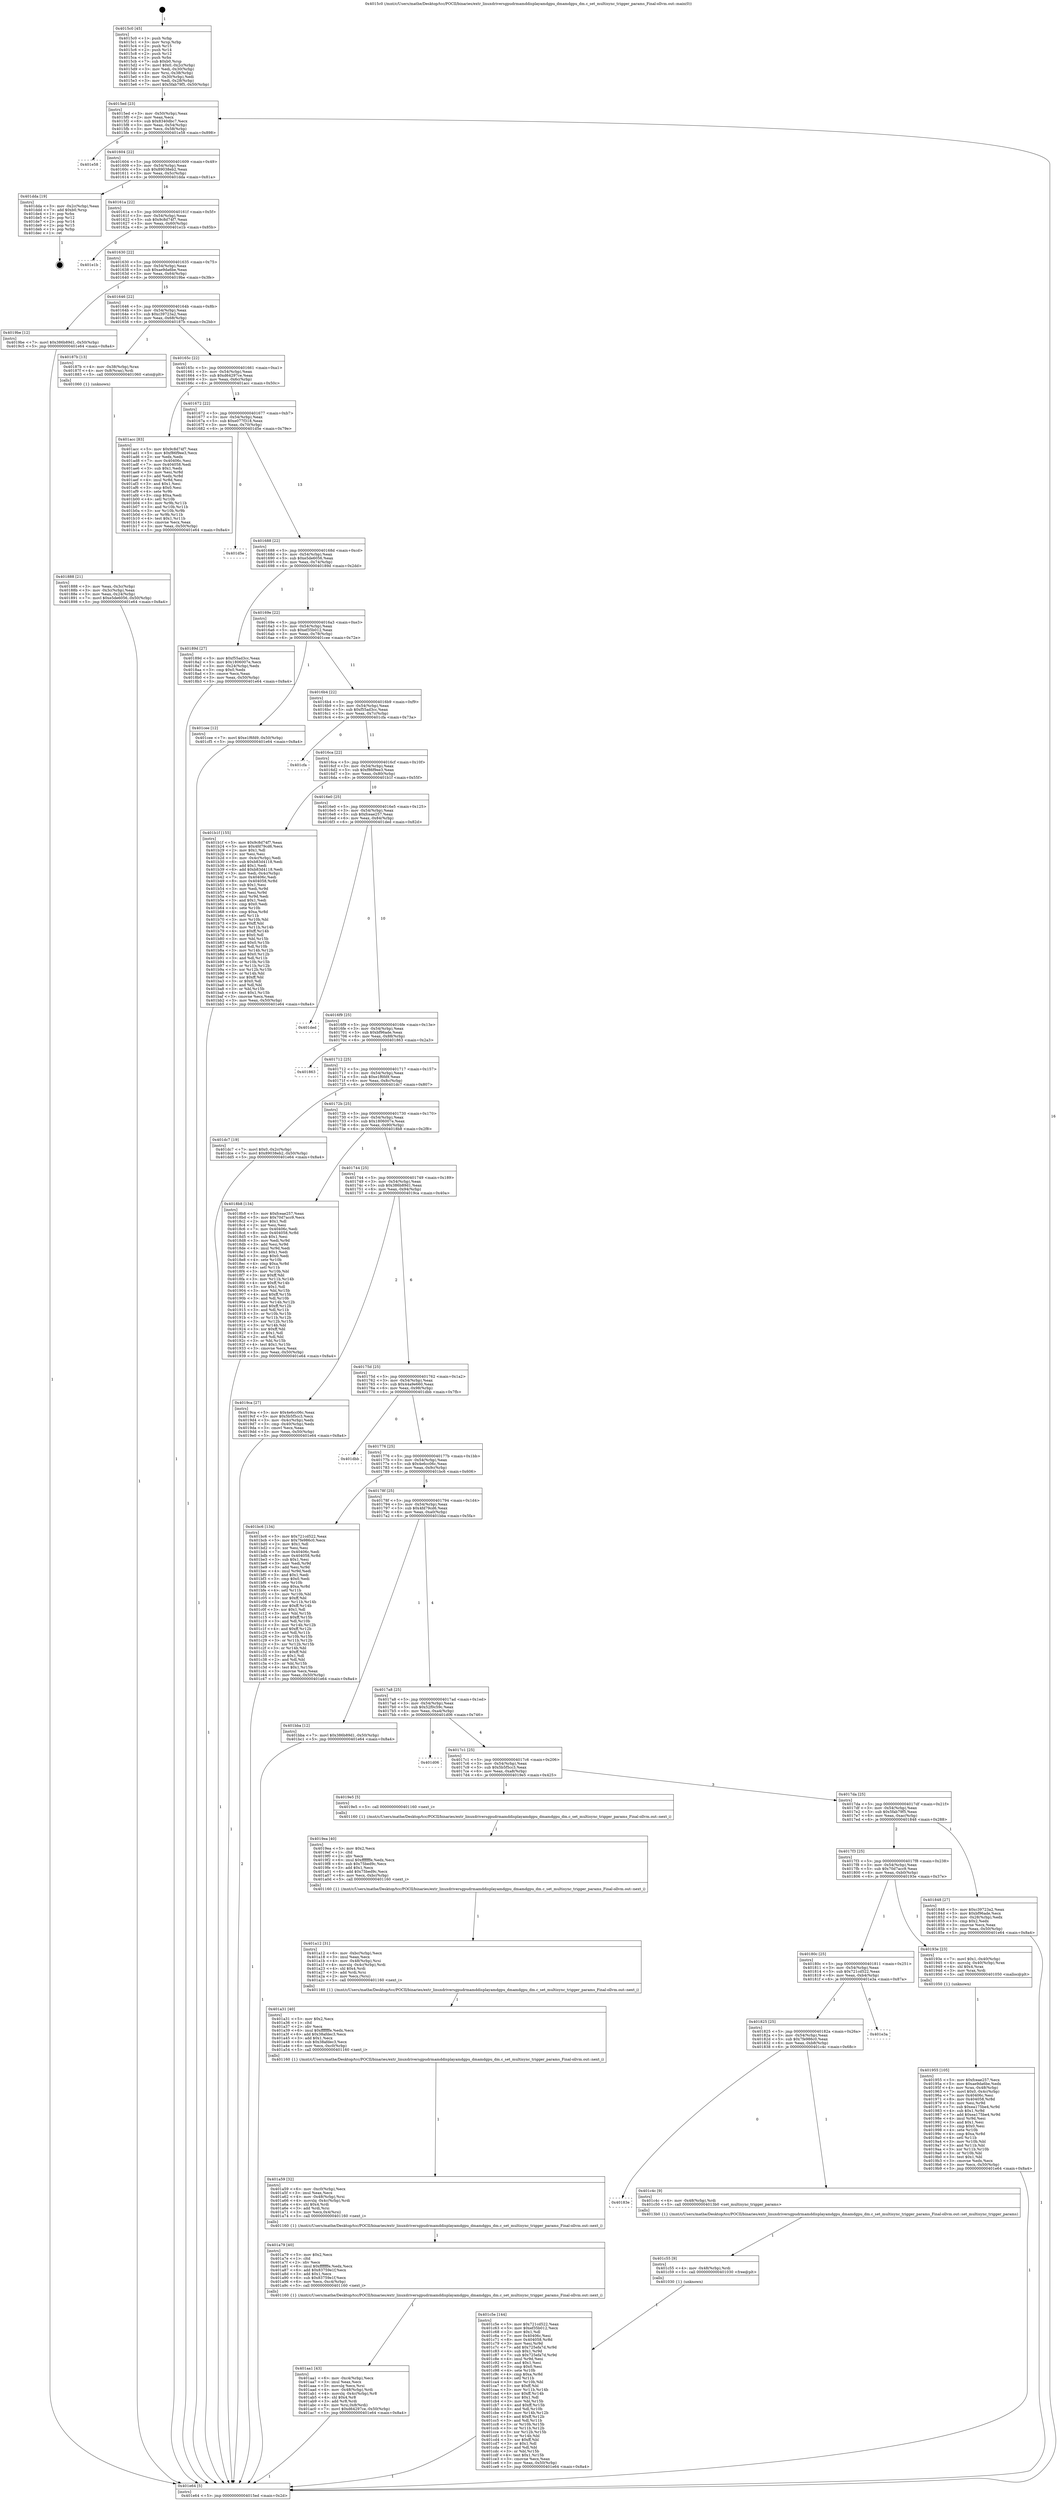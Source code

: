 digraph "0x4015c0" {
  label = "0x4015c0 (/mnt/c/Users/mathe/Desktop/tcc/POCII/binaries/extr_linuxdriversgpudrmamddisplayamdgpu_dmamdgpu_dm.c_set_multisync_trigger_params_Final-ollvm.out::main(0))"
  labelloc = "t"
  node[shape=record]

  Entry [label="",width=0.3,height=0.3,shape=circle,fillcolor=black,style=filled]
  "0x4015ed" [label="{
     0x4015ed [23]\l
     | [instrs]\l
     &nbsp;&nbsp;0x4015ed \<+3\>: mov -0x50(%rbp),%eax\l
     &nbsp;&nbsp;0x4015f0 \<+2\>: mov %eax,%ecx\l
     &nbsp;&nbsp;0x4015f2 \<+6\>: sub $0x8340dbc7,%ecx\l
     &nbsp;&nbsp;0x4015f8 \<+3\>: mov %eax,-0x54(%rbp)\l
     &nbsp;&nbsp;0x4015fb \<+3\>: mov %ecx,-0x58(%rbp)\l
     &nbsp;&nbsp;0x4015fe \<+6\>: je 0000000000401e58 \<main+0x898\>\l
  }"]
  "0x401e58" [label="{
     0x401e58\l
  }", style=dashed]
  "0x401604" [label="{
     0x401604 [22]\l
     | [instrs]\l
     &nbsp;&nbsp;0x401604 \<+5\>: jmp 0000000000401609 \<main+0x49\>\l
     &nbsp;&nbsp;0x401609 \<+3\>: mov -0x54(%rbp),%eax\l
     &nbsp;&nbsp;0x40160c \<+5\>: sub $0x89038eb2,%eax\l
     &nbsp;&nbsp;0x401611 \<+3\>: mov %eax,-0x5c(%rbp)\l
     &nbsp;&nbsp;0x401614 \<+6\>: je 0000000000401dda \<main+0x81a\>\l
  }"]
  Exit [label="",width=0.3,height=0.3,shape=circle,fillcolor=black,style=filled,peripheries=2]
  "0x401dda" [label="{
     0x401dda [19]\l
     | [instrs]\l
     &nbsp;&nbsp;0x401dda \<+3\>: mov -0x2c(%rbp),%eax\l
     &nbsp;&nbsp;0x401ddd \<+7\>: add $0xb0,%rsp\l
     &nbsp;&nbsp;0x401de4 \<+1\>: pop %rbx\l
     &nbsp;&nbsp;0x401de5 \<+2\>: pop %r12\l
     &nbsp;&nbsp;0x401de7 \<+2\>: pop %r14\l
     &nbsp;&nbsp;0x401de9 \<+2\>: pop %r15\l
     &nbsp;&nbsp;0x401deb \<+1\>: pop %rbp\l
     &nbsp;&nbsp;0x401dec \<+1\>: ret\l
  }"]
  "0x40161a" [label="{
     0x40161a [22]\l
     | [instrs]\l
     &nbsp;&nbsp;0x40161a \<+5\>: jmp 000000000040161f \<main+0x5f\>\l
     &nbsp;&nbsp;0x40161f \<+3\>: mov -0x54(%rbp),%eax\l
     &nbsp;&nbsp;0x401622 \<+5\>: sub $0x9c8d74f7,%eax\l
     &nbsp;&nbsp;0x401627 \<+3\>: mov %eax,-0x60(%rbp)\l
     &nbsp;&nbsp;0x40162a \<+6\>: je 0000000000401e1b \<main+0x85b\>\l
  }"]
  "0x401c5e" [label="{
     0x401c5e [144]\l
     | [instrs]\l
     &nbsp;&nbsp;0x401c5e \<+5\>: mov $0x721cd522,%eax\l
     &nbsp;&nbsp;0x401c63 \<+5\>: mov $0xef35b012,%ecx\l
     &nbsp;&nbsp;0x401c68 \<+2\>: mov $0x1,%dl\l
     &nbsp;&nbsp;0x401c6a \<+7\>: mov 0x40406c,%esi\l
     &nbsp;&nbsp;0x401c71 \<+8\>: mov 0x404058,%r8d\l
     &nbsp;&nbsp;0x401c79 \<+3\>: mov %esi,%r9d\l
     &nbsp;&nbsp;0x401c7c \<+7\>: add $0x725efa7d,%r9d\l
     &nbsp;&nbsp;0x401c83 \<+4\>: sub $0x1,%r9d\l
     &nbsp;&nbsp;0x401c87 \<+7\>: sub $0x725efa7d,%r9d\l
     &nbsp;&nbsp;0x401c8e \<+4\>: imul %r9d,%esi\l
     &nbsp;&nbsp;0x401c92 \<+3\>: and $0x1,%esi\l
     &nbsp;&nbsp;0x401c95 \<+3\>: cmp $0x0,%esi\l
     &nbsp;&nbsp;0x401c98 \<+4\>: sete %r10b\l
     &nbsp;&nbsp;0x401c9c \<+4\>: cmp $0xa,%r8d\l
     &nbsp;&nbsp;0x401ca0 \<+4\>: setl %r11b\l
     &nbsp;&nbsp;0x401ca4 \<+3\>: mov %r10b,%bl\l
     &nbsp;&nbsp;0x401ca7 \<+3\>: xor $0xff,%bl\l
     &nbsp;&nbsp;0x401caa \<+3\>: mov %r11b,%r14b\l
     &nbsp;&nbsp;0x401cad \<+4\>: xor $0xff,%r14b\l
     &nbsp;&nbsp;0x401cb1 \<+3\>: xor $0x1,%dl\l
     &nbsp;&nbsp;0x401cb4 \<+3\>: mov %bl,%r15b\l
     &nbsp;&nbsp;0x401cb7 \<+4\>: and $0xff,%r15b\l
     &nbsp;&nbsp;0x401cbb \<+3\>: and %dl,%r10b\l
     &nbsp;&nbsp;0x401cbe \<+3\>: mov %r14b,%r12b\l
     &nbsp;&nbsp;0x401cc1 \<+4\>: and $0xff,%r12b\l
     &nbsp;&nbsp;0x401cc5 \<+3\>: and %dl,%r11b\l
     &nbsp;&nbsp;0x401cc8 \<+3\>: or %r10b,%r15b\l
     &nbsp;&nbsp;0x401ccb \<+3\>: or %r11b,%r12b\l
     &nbsp;&nbsp;0x401cce \<+3\>: xor %r12b,%r15b\l
     &nbsp;&nbsp;0x401cd1 \<+3\>: or %r14b,%bl\l
     &nbsp;&nbsp;0x401cd4 \<+3\>: xor $0xff,%bl\l
     &nbsp;&nbsp;0x401cd7 \<+3\>: or $0x1,%dl\l
     &nbsp;&nbsp;0x401cda \<+2\>: and %dl,%bl\l
     &nbsp;&nbsp;0x401cdc \<+3\>: or %bl,%r15b\l
     &nbsp;&nbsp;0x401cdf \<+4\>: test $0x1,%r15b\l
     &nbsp;&nbsp;0x401ce3 \<+3\>: cmovne %ecx,%eax\l
     &nbsp;&nbsp;0x401ce6 \<+3\>: mov %eax,-0x50(%rbp)\l
     &nbsp;&nbsp;0x401ce9 \<+5\>: jmp 0000000000401e64 \<main+0x8a4\>\l
  }"]
  "0x401e1b" [label="{
     0x401e1b\l
  }", style=dashed]
  "0x401630" [label="{
     0x401630 [22]\l
     | [instrs]\l
     &nbsp;&nbsp;0x401630 \<+5\>: jmp 0000000000401635 \<main+0x75\>\l
     &nbsp;&nbsp;0x401635 \<+3\>: mov -0x54(%rbp),%eax\l
     &nbsp;&nbsp;0x401638 \<+5\>: sub $0xae9da6be,%eax\l
     &nbsp;&nbsp;0x40163d \<+3\>: mov %eax,-0x64(%rbp)\l
     &nbsp;&nbsp;0x401640 \<+6\>: je 00000000004019be \<main+0x3fe\>\l
  }"]
  "0x401c55" [label="{
     0x401c55 [9]\l
     | [instrs]\l
     &nbsp;&nbsp;0x401c55 \<+4\>: mov -0x48(%rbp),%rdi\l
     &nbsp;&nbsp;0x401c59 \<+5\>: call 0000000000401030 \<free@plt\>\l
     | [calls]\l
     &nbsp;&nbsp;0x401030 \{1\} (unknown)\l
  }"]
  "0x4019be" [label="{
     0x4019be [12]\l
     | [instrs]\l
     &nbsp;&nbsp;0x4019be \<+7\>: movl $0x386b89d1,-0x50(%rbp)\l
     &nbsp;&nbsp;0x4019c5 \<+5\>: jmp 0000000000401e64 \<main+0x8a4\>\l
  }"]
  "0x401646" [label="{
     0x401646 [22]\l
     | [instrs]\l
     &nbsp;&nbsp;0x401646 \<+5\>: jmp 000000000040164b \<main+0x8b\>\l
     &nbsp;&nbsp;0x40164b \<+3\>: mov -0x54(%rbp),%eax\l
     &nbsp;&nbsp;0x40164e \<+5\>: sub $0xc39723a2,%eax\l
     &nbsp;&nbsp;0x401653 \<+3\>: mov %eax,-0x68(%rbp)\l
     &nbsp;&nbsp;0x401656 \<+6\>: je 000000000040187b \<main+0x2bb\>\l
  }"]
  "0x40183e" [label="{
     0x40183e\l
  }", style=dashed]
  "0x40187b" [label="{
     0x40187b [13]\l
     | [instrs]\l
     &nbsp;&nbsp;0x40187b \<+4\>: mov -0x38(%rbp),%rax\l
     &nbsp;&nbsp;0x40187f \<+4\>: mov 0x8(%rax),%rdi\l
     &nbsp;&nbsp;0x401883 \<+5\>: call 0000000000401060 \<atoi@plt\>\l
     | [calls]\l
     &nbsp;&nbsp;0x401060 \{1\} (unknown)\l
  }"]
  "0x40165c" [label="{
     0x40165c [22]\l
     | [instrs]\l
     &nbsp;&nbsp;0x40165c \<+5\>: jmp 0000000000401661 \<main+0xa1\>\l
     &nbsp;&nbsp;0x401661 \<+3\>: mov -0x54(%rbp),%eax\l
     &nbsp;&nbsp;0x401664 \<+5\>: sub $0xd64297ce,%eax\l
     &nbsp;&nbsp;0x401669 \<+3\>: mov %eax,-0x6c(%rbp)\l
     &nbsp;&nbsp;0x40166c \<+6\>: je 0000000000401acc \<main+0x50c\>\l
  }"]
  "0x401c4c" [label="{
     0x401c4c [9]\l
     | [instrs]\l
     &nbsp;&nbsp;0x401c4c \<+4\>: mov -0x48(%rbp),%rdi\l
     &nbsp;&nbsp;0x401c50 \<+5\>: call 00000000004013b0 \<set_multisync_trigger_params\>\l
     | [calls]\l
     &nbsp;&nbsp;0x4013b0 \{1\} (/mnt/c/Users/mathe/Desktop/tcc/POCII/binaries/extr_linuxdriversgpudrmamddisplayamdgpu_dmamdgpu_dm.c_set_multisync_trigger_params_Final-ollvm.out::set_multisync_trigger_params)\l
  }"]
  "0x401acc" [label="{
     0x401acc [83]\l
     | [instrs]\l
     &nbsp;&nbsp;0x401acc \<+5\>: mov $0x9c8d74f7,%eax\l
     &nbsp;&nbsp;0x401ad1 \<+5\>: mov $0xf86f9ee3,%ecx\l
     &nbsp;&nbsp;0x401ad6 \<+2\>: xor %edx,%edx\l
     &nbsp;&nbsp;0x401ad8 \<+7\>: mov 0x40406c,%esi\l
     &nbsp;&nbsp;0x401adf \<+7\>: mov 0x404058,%edi\l
     &nbsp;&nbsp;0x401ae6 \<+3\>: sub $0x1,%edx\l
     &nbsp;&nbsp;0x401ae9 \<+3\>: mov %esi,%r8d\l
     &nbsp;&nbsp;0x401aec \<+3\>: add %edx,%r8d\l
     &nbsp;&nbsp;0x401aef \<+4\>: imul %r8d,%esi\l
     &nbsp;&nbsp;0x401af3 \<+3\>: and $0x1,%esi\l
     &nbsp;&nbsp;0x401af6 \<+3\>: cmp $0x0,%esi\l
     &nbsp;&nbsp;0x401af9 \<+4\>: sete %r9b\l
     &nbsp;&nbsp;0x401afd \<+3\>: cmp $0xa,%edi\l
     &nbsp;&nbsp;0x401b00 \<+4\>: setl %r10b\l
     &nbsp;&nbsp;0x401b04 \<+3\>: mov %r9b,%r11b\l
     &nbsp;&nbsp;0x401b07 \<+3\>: and %r10b,%r11b\l
     &nbsp;&nbsp;0x401b0a \<+3\>: xor %r10b,%r9b\l
     &nbsp;&nbsp;0x401b0d \<+3\>: or %r9b,%r11b\l
     &nbsp;&nbsp;0x401b10 \<+4\>: test $0x1,%r11b\l
     &nbsp;&nbsp;0x401b14 \<+3\>: cmovne %ecx,%eax\l
     &nbsp;&nbsp;0x401b17 \<+3\>: mov %eax,-0x50(%rbp)\l
     &nbsp;&nbsp;0x401b1a \<+5\>: jmp 0000000000401e64 \<main+0x8a4\>\l
  }"]
  "0x401672" [label="{
     0x401672 [22]\l
     | [instrs]\l
     &nbsp;&nbsp;0x401672 \<+5\>: jmp 0000000000401677 \<main+0xb7\>\l
     &nbsp;&nbsp;0x401677 \<+3\>: mov -0x54(%rbp),%eax\l
     &nbsp;&nbsp;0x40167a \<+5\>: sub $0xe077f318,%eax\l
     &nbsp;&nbsp;0x40167f \<+3\>: mov %eax,-0x70(%rbp)\l
     &nbsp;&nbsp;0x401682 \<+6\>: je 0000000000401d5e \<main+0x79e\>\l
  }"]
  "0x401825" [label="{
     0x401825 [25]\l
     | [instrs]\l
     &nbsp;&nbsp;0x401825 \<+5\>: jmp 000000000040182a \<main+0x26a\>\l
     &nbsp;&nbsp;0x40182a \<+3\>: mov -0x54(%rbp),%eax\l
     &nbsp;&nbsp;0x40182d \<+5\>: sub $0x7fe986c0,%eax\l
     &nbsp;&nbsp;0x401832 \<+6\>: mov %eax,-0xb8(%rbp)\l
     &nbsp;&nbsp;0x401838 \<+6\>: je 0000000000401c4c \<main+0x68c\>\l
  }"]
  "0x401d5e" [label="{
     0x401d5e\l
  }", style=dashed]
  "0x401688" [label="{
     0x401688 [22]\l
     | [instrs]\l
     &nbsp;&nbsp;0x401688 \<+5\>: jmp 000000000040168d \<main+0xcd\>\l
     &nbsp;&nbsp;0x40168d \<+3\>: mov -0x54(%rbp),%eax\l
     &nbsp;&nbsp;0x401690 \<+5\>: sub $0xe5de6056,%eax\l
     &nbsp;&nbsp;0x401695 \<+3\>: mov %eax,-0x74(%rbp)\l
     &nbsp;&nbsp;0x401698 \<+6\>: je 000000000040189d \<main+0x2dd\>\l
  }"]
  "0x401e3a" [label="{
     0x401e3a\l
  }", style=dashed]
  "0x40189d" [label="{
     0x40189d [27]\l
     | [instrs]\l
     &nbsp;&nbsp;0x40189d \<+5\>: mov $0xf55ad3cc,%eax\l
     &nbsp;&nbsp;0x4018a2 \<+5\>: mov $0x1806007e,%ecx\l
     &nbsp;&nbsp;0x4018a7 \<+3\>: mov -0x24(%rbp),%edx\l
     &nbsp;&nbsp;0x4018aa \<+3\>: cmp $0x0,%edx\l
     &nbsp;&nbsp;0x4018ad \<+3\>: cmove %ecx,%eax\l
     &nbsp;&nbsp;0x4018b0 \<+3\>: mov %eax,-0x50(%rbp)\l
     &nbsp;&nbsp;0x4018b3 \<+5\>: jmp 0000000000401e64 \<main+0x8a4\>\l
  }"]
  "0x40169e" [label="{
     0x40169e [22]\l
     | [instrs]\l
     &nbsp;&nbsp;0x40169e \<+5\>: jmp 00000000004016a3 \<main+0xe3\>\l
     &nbsp;&nbsp;0x4016a3 \<+3\>: mov -0x54(%rbp),%eax\l
     &nbsp;&nbsp;0x4016a6 \<+5\>: sub $0xef35b012,%eax\l
     &nbsp;&nbsp;0x4016ab \<+3\>: mov %eax,-0x78(%rbp)\l
     &nbsp;&nbsp;0x4016ae \<+6\>: je 0000000000401cee \<main+0x72e\>\l
  }"]
  "0x401aa1" [label="{
     0x401aa1 [43]\l
     | [instrs]\l
     &nbsp;&nbsp;0x401aa1 \<+6\>: mov -0xc4(%rbp),%ecx\l
     &nbsp;&nbsp;0x401aa7 \<+3\>: imul %eax,%ecx\l
     &nbsp;&nbsp;0x401aaa \<+3\>: movslq %ecx,%rsi\l
     &nbsp;&nbsp;0x401aad \<+4\>: mov -0x48(%rbp),%rdi\l
     &nbsp;&nbsp;0x401ab1 \<+4\>: movslq -0x4c(%rbp),%r8\l
     &nbsp;&nbsp;0x401ab5 \<+4\>: shl $0x4,%r8\l
     &nbsp;&nbsp;0x401ab9 \<+3\>: add %r8,%rdi\l
     &nbsp;&nbsp;0x401abc \<+4\>: mov %rsi,0x8(%rdi)\l
     &nbsp;&nbsp;0x401ac0 \<+7\>: movl $0xd64297ce,-0x50(%rbp)\l
     &nbsp;&nbsp;0x401ac7 \<+5\>: jmp 0000000000401e64 \<main+0x8a4\>\l
  }"]
  "0x401cee" [label="{
     0x401cee [12]\l
     | [instrs]\l
     &nbsp;&nbsp;0x401cee \<+7\>: movl $0xe1f6fd9,-0x50(%rbp)\l
     &nbsp;&nbsp;0x401cf5 \<+5\>: jmp 0000000000401e64 \<main+0x8a4\>\l
  }"]
  "0x4016b4" [label="{
     0x4016b4 [22]\l
     | [instrs]\l
     &nbsp;&nbsp;0x4016b4 \<+5\>: jmp 00000000004016b9 \<main+0xf9\>\l
     &nbsp;&nbsp;0x4016b9 \<+3\>: mov -0x54(%rbp),%eax\l
     &nbsp;&nbsp;0x4016bc \<+5\>: sub $0xf55ad3cc,%eax\l
     &nbsp;&nbsp;0x4016c1 \<+3\>: mov %eax,-0x7c(%rbp)\l
     &nbsp;&nbsp;0x4016c4 \<+6\>: je 0000000000401cfa \<main+0x73a\>\l
  }"]
  "0x401a79" [label="{
     0x401a79 [40]\l
     | [instrs]\l
     &nbsp;&nbsp;0x401a79 \<+5\>: mov $0x2,%ecx\l
     &nbsp;&nbsp;0x401a7e \<+1\>: cltd\l
     &nbsp;&nbsp;0x401a7f \<+2\>: idiv %ecx\l
     &nbsp;&nbsp;0x401a81 \<+6\>: imul $0xfffffffe,%edx,%ecx\l
     &nbsp;&nbsp;0x401a87 \<+6\>: add $0x83759e1f,%ecx\l
     &nbsp;&nbsp;0x401a8d \<+3\>: add $0x1,%ecx\l
     &nbsp;&nbsp;0x401a90 \<+6\>: sub $0x83759e1f,%ecx\l
     &nbsp;&nbsp;0x401a96 \<+6\>: mov %ecx,-0xc4(%rbp)\l
     &nbsp;&nbsp;0x401a9c \<+5\>: call 0000000000401160 \<next_i\>\l
     | [calls]\l
     &nbsp;&nbsp;0x401160 \{1\} (/mnt/c/Users/mathe/Desktop/tcc/POCII/binaries/extr_linuxdriversgpudrmamddisplayamdgpu_dmamdgpu_dm.c_set_multisync_trigger_params_Final-ollvm.out::next_i)\l
  }"]
  "0x401cfa" [label="{
     0x401cfa\l
  }", style=dashed]
  "0x4016ca" [label="{
     0x4016ca [22]\l
     | [instrs]\l
     &nbsp;&nbsp;0x4016ca \<+5\>: jmp 00000000004016cf \<main+0x10f\>\l
     &nbsp;&nbsp;0x4016cf \<+3\>: mov -0x54(%rbp),%eax\l
     &nbsp;&nbsp;0x4016d2 \<+5\>: sub $0xf86f9ee3,%eax\l
     &nbsp;&nbsp;0x4016d7 \<+3\>: mov %eax,-0x80(%rbp)\l
     &nbsp;&nbsp;0x4016da \<+6\>: je 0000000000401b1f \<main+0x55f\>\l
  }"]
  "0x401a59" [label="{
     0x401a59 [32]\l
     | [instrs]\l
     &nbsp;&nbsp;0x401a59 \<+6\>: mov -0xc0(%rbp),%ecx\l
     &nbsp;&nbsp;0x401a5f \<+3\>: imul %eax,%ecx\l
     &nbsp;&nbsp;0x401a62 \<+4\>: mov -0x48(%rbp),%rsi\l
     &nbsp;&nbsp;0x401a66 \<+4\>: movslq -0x4c(%rbp),%rdi\l
     &nbsp;&nbsp;0x401a6a \<+4\>: shl $0x4,%rdi\l
     &nbsp;&nbsp;0x401a6e \<+3\>: add %rdi,%rsi\l
     &nbsp;&nbsp;0x401a71 \<+3\>: mov %ecx,0x4(%rsi)\l
     &nbsp;&nbsp;0x401a74 \<+5\>: call 0000000000401160 \<next_i\>\l
     | [calls]\l
     &nbsp;&nbsp;0x401160 \{1\} (/mnt/c/Users/mathe/Desktop/tcc/POCII/binaries/extr_linuxdriversgpudrmamddisplayamdgpu_dmamdgpu_dm.c_set_multisync_trigger_params_Final-ollvm.out::next_i)\l
  }"]
  "0x401b1f" [label="{
     0x401b1f [155]\l
     | [instrs]\l
     &nbsp;&nbsp;0x401b1f \<+5\>: mov $0x9c8d74f7,%eax\l
     &nbsp;&nbsp;0x401b24 \<+5\>: mov $0x4fd79cd6,%ecx\l
     &nbsp;&nbsp;0x401b29 \<+2\>: mov $0x1,%dl\l
     &nbsp;&nbsp;0x401b2b \<+2\>: xor %esi,%esi\l
     &nbsp;&nbsp;0x401b2d \<+3\>: mov -0x4c(%rbp),%edi\l
     &nbsp;&nbsp;0x401b30 \<+6\>: sub $0xb83d4118,%edi\l
     &nbsp;&nbsp;0x401b36 \<+3\>: add $0x1,%edi\l
     &nbsp;&nbsp;0x401b39 \<+6\>: add $0xb83d4118,%edi\l
     &nbsp;&nbsp;0x401b3f \<+3\>: mov %edi,-0x4c(%rbp)\l
     &nbsp;&nbsp;0x401b42 \<+7\>: mov 0x40406c,%edi\l
     &nbsp;&nbsp;0x401b49 \<+8\>: mov 0x404058,%r8d\l
     &nbsp;&nbsp;0x401b51 \<+3\>: sub $0x1,%esi\l
     &nbsp;&nbsp;0x401b54 \<+3\>: mov %edi,%r9d\l
     &nbsp;&nbsp;0x401b57 \<+3\>: add %esi,%r9d\l
     &nbsp;&nbsp;0x401b5a \<+4\>: imul %r9d,%edi\l
     &nbsp;&nbsp;0x401b5e \<+3\>: and $0x1,%edi\l
     &nbsp;&nbsp;0x401b61 \<+3\>: cmp $0x0,%edi\l
     &nbsp;&nbsp;0x401b64 \<+4\>: sete %r10b\l
     &nbsp;&nbsp;0x401b68 \<+4\>: cmp $0xa,%r8d\l
     &nbsp;&nbsp;0x401b6c \<+4\>: setl %r11b\l
     &nbsp;&nbsp;0x401b70 \<+3\>: mov %r10b,%bl\l
     &nbsp;&nbsp;0x401b73 \<+3\>: xor $0xff,%bl\l
     &nbsp;&nbsp;0x401b76 \<+3\>: mov %r11b,%r14b\l
     &nbsp;&nbsp;0x401b79 \<+4\>: xor $0xff,%r14b\l
     &nbsp;&nbsp;0x401b7d \<+3\>: xor $0x0,%dl\l
     &nbsp;&nbsp;0x401b80 \<+3\>: mov %bl,%r15b\l
     &nbsp;&nbsp;0x401b83 \<+4\>: and $0x0,%r15b\l
     &nbsp;&nbsp;0x401b87 \<+3\>: and %dl,%r10b\l
     &nbsp;&nbsp;0x401b8a \<+3\>: mov %r14b,%r12b\l
     &nbsp;&nbsp;0x401b8d \<+4\>: and $0x0,%r12b\l
     &nbsp;&nbsp;0x401b91 \<+3\>: and %dl,%r11b\l
     &nbsp;&nbsp;0x401b94 \<+3\>: or %r10b,%r15b\l
     &nbsp;&nbsp;0x401b97 \<+3\>: or %r11b,%r12b\l
     &nbsp;&nbsp;0x401b9a \<+3\>: xor %r12b,%r15b\l
     &nbsp;&nbsp;0x401b9d \<+3\>: or %r14b,%bl\l
     &nbsp;&nbsp;0x401ba0 \<+3\>: xor $0xff,%bl\l
     &nbsp;&nbsp;0x401ba3 \<+3\>: or $0x0,%dl\l
     &nbsp;&nbsp;0x401ba6 \<+2\>: and %dl,%bl\l
     &nbsp;&nbsp;0x401ba8 \<+3\>: or %bl,%r15b\l
     &nbsp;&nbsp;0x401bab \<+4\>: test $0x1,%r15b\l
     &nbsp;&nbsp;0x401baf \<+3\>: cmovne %ecx,%eax\l
     &nbsp;&nbsp;0x401bb2 \<+3\>: mov %eax,-0x50(%rbp)\l
     &nbsp;&nbsp;0x401bb5 \<+5\>: jmp 0000000000401e64 \<main+0x8a4\>\l
  }"]
  "0x4016e0" [label="{
     0x4016e0 [25]\l
     | [instrs]\l
     &nbsp;&nbsp;0x4016e0 \<+5\>: jmp 00000000004016e5 \<main+0x125\>\l
     &nbsp;&nbsp;0x4016e5 \<+3\>: mov -0x54(%rbp),%eax\l
     &nbsp;&nbsp;0x4016e8 \<+5\>: sub $0xfceae257,%eax\l
     &nbsp;&nbsp;0x4016ed \<+6\>: mov %eax,-0x84(%rbp)\l
     &nbsp;&nbsp;0x4016f3 \<+6\>: je 0000000000401ded \<main+0x82d\>\l
  }"]
  "0x401a31" [label="{
     0x401a31 [40]\l
     | [instrs]\l
     &nbsp;&nbsp;0x401a31 \<+5\>: mov $0x2,%ecx\l
     &nbsp;&nbsp;0x401a36 \<+1\>: cltd\l
     &nbsp;&nbsp;0x401a37 \<+2\>: idiv %ecx\l
     &nbsp;&nbsp;0x401a39 \<+6\>: imul $0xfffffffe,%edx,%ecx\l
     &nbsp;&nbsp;0x401a3f \<+6\>: add $0x38afdec3,%ecx\l
     &nbsp;&nbsp;0x401a45 \<+3\>: add $0x1,%ecx\l
     &nbsp;&nbsp;0x401a48 \<+6\>: sub $0x38afdec3,%ecx\l
     &nbsp;&nbsp;0x401a4e \<+6\>: mov %ecx,-0xc0(%rbp)\l
     &nbsp;&nbsp;0x401a54 \<+5\>: call 0000000000401160 \<next_i\>\l
     | [calls]\l
     &nbsp;&nbsp;0x401160 \{1\} (/mnt/c/Users/mathe/Desktop/tcc/POCII/binaries/extr_linuxdriversgpudrmamddisplayamdgpu_dmamdgpu_dm.c_set_multisync_trigger_params_Final-ollvm.out::next_i)\l
  }"]
  "0x401ded" [label="{
     0x401ded\l
  }", style=dashed]
  "0x4016f9" [label="{
     0x4016f9 [25]\l
     | [instrs]\l
     &nbsp;&nbsp;0x4016f9 \<+5\>: jmp 00000000004016fe \<main+0x13e\>\l
     &nbsp;&nbsp;0x4016fe \<+3\>: mov -0x54(%rbp),%eax\l
     &nbsp;&nbsp;0x401701 \<+5\>: sub $0xbf96ade,%eax\l
     &nbsp;&nbsp;0x401706 \<+6\>: mov %eax,-0x88(%rbp)\l
     &nbsp;&nbsp;0x40170c \<+6\>: je 0000000000401863 \<main+0x2a3\>\l
  }"]
  "0x401a12" [label="{
     0x401a12 [31]\l
     | [instrs]\l
     &nbsp;&nbsp;0x401a12 \<+6\>: mov -0xbc(%rbp),%ecx\l
     &nbsp;&nbsp;0x401a18 \<+3\>: imul %eax,%ecx\l
     &nbsp;&nbsp;0x401a1b \<+4\>: mov -0x48(%rbp),%rsi\l
     &nbsp;&nbsp;0x401a1f \<+4\>: movslq -0x4c(%rbp),%rdi\l
     &nbsp;&nbsp;0x401a23 \<+4\>: shl $0x4,%rdi\l
     &nbsp;&nbsp;0x401a27 \<+3\>: add %rdi,%rsi\l
     &nbsp;&nbsp;0x401a2a \<+2\>: mov %ecx,(%rsi)\l
     &nbsp;&nbsp;0x401a2c \<+5\>: call 0000000000401160 \<next_i\>\l
     | [calls]\l
     &nbsp;&nbsp;0x401160 \{1\} (/mnt/c/Users/mathe/Desktop/tcc/POCII/binaries/extr_linuxdriversgpudrmamddisplayamdgpu_dmamdgpu_dm.c_set_multisync_trigger_params_Final-ollvm.out::next_i)\l
  }"]
  "0x401863" [label="{
     0x401863\l
  }", style=dashed]
  "0x401712" [label="{
     0x401712 [25]\l
     | [instrs]\l
     &nbsp;&nbsp;0x401712 \<+5\>: jmp 0000000000401717 \<main+0x157\>\l
     &nbsp;&nbsp;0x401717 \<+3\>: mov -0x54(%rbp),%eax\l
     &nbsp;&nbsp;0x40171a \<+5\>: sub $0xe1f6fd9,%eax\l
     &nbsp;&nbsp;0x40171f \<+6\>: mov %eax,-0x8c(%rbp)\l
     &nbsp;&nbsp;0x401725 \<+6\>: je 0000000000401dc7 \<main+0x807\>\l
  }"]
  "0x4019ea" [label="{
     0x4019ea [40]\l
     | [instrs]\l
     &nbsp;&nbsp;0x4019ea \<+5\>: mov $0x2,%ecx\l
     &nbsp;&nbsp;0x4019ef \<+1\>: cltd\l
     &nbsp;&nbsp;0x4019f0 \<+2\>: idiv %ecx\l
     &nbsp;&nbsp;0x4019f2 \<+6\>: imul $0xfffffffe,%edx,%ecx\l
     &nbsp;&nbsp;0x4019f8 \<+6\>: sub $0x75bed9c,%ecx\l
     &nbsp;&nbsp;0x4019fe \<+3\>: add $0x1,%ecx\l
     &nbsp;&nbsp;0x401a01 \<+6\>: add $0x75bed9c,%ecx\l
     &nbsp;&nbsp;0x401a07 \<+6\>: mov %ecx,-0xbc(%rbp)\l
     &nbsp;&nbsp;0x401a0d \<+5\>: call 0000000000401160 \<next_i\>\l
     | [calls]\l
     &nbsp;&nbsp;0x401160 \{1\} (/mnt/c/Users/mathe/Desktop/tcc/POCII/binaries/extr_linuxdriversgpudrmamddisplayamdgpu_dmamdgpu_dm.c_set_multisync_trigger_params_Final-ollvm.out::next_i)\l
  }"]
  "0x401dc7" [label="{
     0x401dc7 [19]\l
     | [instrs]\l
     &nbsp;&nbsp;0x401dc7 \<+7\>: movl $0x0,-0x2c(%rbp)\l
     &nbsp;&nbsp;0x401dce \<+7\>: movl $0x89038eb2,-0x50(%rbp)\l
     &nbsp;&nbsp;0x401dd5 \<+5\>: jmp 0000000000401e64 \<main+0x8a4\>\l
  }"]
  "0x40172b" [label="{
     0x40172b [25]\l
     | [instrs]\l
     &nbsp;&nbsp;0x40172b \<+5\>: jmp 0000000000401730 \<main+0x170\>\l
     &nbsp;&nbsp;0x401730 \<+3\>: mov -0x54(%rbp),%eax\l
     &nbsp;&nbsp;0x401733 \<+5\>: sub $0x1806007e,%eax\l
     &nbsp;&nbsp;0x401738 \<+6\>: mov %eax,-0x90(%rbp)\l
     &nbsp;&nbsp;0x40173e \<+6\>: je 00000000004018b8 \<main+0x2f8\>\l
  }"]
  "0x401955" [label="{
     0x401955 [105]\l
     | [instrs]\l
     &nbsp;&nbsp;0x401955 \<+5\>: mov $0xfceae257,%ecx\l
     &nbsp;&nbsp;0x40195a \<+5\>: mov $0xae9da6be,%edx\l
     &nbsp;&nbsp;0x40195f \<+4\>: mov %rax,-0x48(%rbp)\l
     &nbsp;&nbsp;0x401963 \<+7\>: movl $0x0,-0x4c(%rbp)\l
     &nbsp;&nbsp;0x40196a \<+7\>: mov 0x40406c,%esi\l
     &nbsp;&nbsp;0x401971 \<+8\>: mov 0x404058,%r8d\l
     &nbsp;&nbsp;0x401979 \<+3\>: mov %esi,%r9d\l
     &nbsp;&nbsp;0x40197c \<+7\>: sub $0xea175be4,%r9d\l
     &nbsp;&nbsp;0x401983 \<+4\>: sub $0x1,%r9d\l
     &nbsp;&nbsp;0x401987 \<+7\>: add $0xea175be4,%r9d\l
     &nbsp;&nbsp;0x40198e \<+4\>: imul %r9d,%esi\l
     &nbsp;&nbsp;0x401992 \<+3\>: and $0x1,%esi\l
     &nbsp;&nbsp;0x401995 \<+3\>: cmp $0x0,%esi\l
     &nbsp;&nbsp;0x401998 \<+4\>: sete %r10b\l
     &nbsp;&nbsp;0x40199c \<+4\>: cmp $0xa,%r8d\l
     &nbsp;&nbsp;0x4019a0 \<+4\>: setl %r11b\l
     &nbsp;&nbsp;0x4019a4 \<+3\>: mov %r10b,%bl\l
     &nbsp;&nbsp;0x4019a7 \<+3\>: and %r11b,%bl\l
     &nbsp;&nbsp;0x4019aa \<+3\>: xor %r11b,%r10b\l
     &nbsp;&nbsp;0x4019ad \<+3\>: or %r10b,%bl\l
     &nbsp;&nbsp;0x4019b0 \<+3\>: test $0x1,%bl\l
     &nbsp;&nbsp;0x4019b3 \<+3\>: cmovne %edx,%ecx\l
     &nbsp;&nbsp;0x4019b6 \<+3\>: mov %ecx,-0x50(%rbp)\l
     &nbsp;&nbsp;0x4019b9 \<+5\>: jmp 0000000000401e64 \<main+0x8a4\>\l
  }"]
  "0x4018b8" [label="{
     0x4018b8 [134]\l
     | [instrs]\l
     &nbsp;&nbsp;0x4018b8 \<+5\>: mov $0xfceae257,%eax\l
     &nbsp;&nbsp;0x4018bd \<+5\>: mov $0x70d7acc9,%ecx\l
     &nbsp;&nbsp;0x4018c2 \<+2\>: mov $0x1,%dl\l
     &nbsp;&nbsp;0x4018c4 \<+2\>: xor %esi,%esi\l
     &nbsp;&nbsp;0x4018c6 \<+7\>: mov 0x40406c,%edi\l
     &nbsp;&nbsp;0x4018cd \<+8\>: mov 0x404058,%r8d\l
     &nbsp;&nbsp;0x4018d5 \<+3\>: sub $0x1,%esi\l
     &nbsp;&nbsp;0x4018d8 \<+3\>: mov %edi,%r9d\l
     &nbsp;&nbsp;0x4018db \<+3\>: add %esi,%r9d\l
     &nbsp;&nbsp;0x4018de \<+4\>: imul %r9d,%edi\l
     &nbsp;&nbsp;0x4018e2 \<+3\>: and $0x1,%edi\l
     &nbsp;&nbsp;0x4018e5 \<+3\>: cmp $0x0,%edi\l
     &nbsp;&nbsp;0x4018e8 \<+4\>: sete %r10b\l
     &nbsp;&nbsp;0x4018ec \<+4\>: cmp $0xa,%r8d\l
     &nbsp;&nbsp;0x4018f0 \<+4\>: setl %r11b\l
     &nbsp;&nbsp;0x4018f4 \<+3\>: mov %r10b,%bl\l
     &nbsp;&nbsp;0x4018f7 \<+3\>: xor $0xff,%bl\l
     &nbsp;&nbsp;0x4018fa \<+3\>: mov %r11b,%r14b\l
     &nbsp;&nbsp;0x4018fd \<+4\>: xor $0xff,%r14b\l
     &nbsp;&nbsp;0x401901 \<+3\>: xor $0x1,%dl\l
     &nbsp;&nbsp;0x401904 \<+3\>: mov %bl,%r15b\l
     &nbsp;&nbsp;0x401907 \<+4\>: and $0xff,%r15b\l
     &nbsp;&nbsp;0x40190b \<+3\>: and %dl,%r10b\l
     &nbsp;&nbsp;0x40190e \<+3\>: mov %r14b,%r12b\l
     &nbsp;&nbsp;0x401911 \<+4\>: and $0xff,%r12b\l
     &nbsp;&nbsp;0x401915 \<+3\>: and %dl,%r11b\l
     &nbsp;&nbsp;0x401918 \<+3\>: or %r10b,%r15b\l
     &nbsp;&nbsp;0x40191b \<+3\>: or %r11b,%r12b\l
     &nbsp;&nbsp;0x40191e \<+3\>: xor %r12b,%r15b\l
     &nbsp;&nbsp;0x401921 \<+3\>: or %r14b,%bl\l
     &nbsp;&nbsp;0x401924 \<+3\>: xor $0xff,%bl\l
     &nbsp;&nbsp;0x401927 \<+3\>: or $0x1,%dl\l
     &nbsp;&nbsp;0x40192a \<+2\>: and %dl,%bl\l
     &nbsp;&nbsp;0x40192c \<+3\>: or %bl,%r15b\l
     &nbsp;&nbsp;0x40192f \<+4\>: test $0x1,%r15b\l
     &nbsp;&nbsp;0x401933 \<+3\>: cmovne %ecx,%eax\l
     &nbsp;&nbsp;0x401936 \<+3\>: mov %eax,-0x50(%rbp)\l
     &nbsp;&nbsp;0x401939 \<+5\>: jmp 0000000000401e64 \<main+0x8a4\>\l
  }"]
  "0x401744" [label="{
     0x401744 [25]\l
     | [instrs]\l
     &nbsp;&nbsp;0x401744 \<+5\>: jmp 0000000000401749 \<main+0x189\>\l
     &nbsp;&nbsp;0x401749 \<+3\>: mov -0x54(%rbp),%eax\l
     &nbsp;&nbsp;0x40174c \<+5\>: sub $0x386b89d1,%eax\l
     &nbsp;&nbsp;0x401751 \<+6\>: mov %eax,-0x94(%rbp)\l
     &nbsp;&nbsp;0x401757 \<+6\>: je 00000000004019ca \<main+0x40a\>\l
  }"]
  "0x40180c" [label="{
     0x40180c [25]\l
     | [instrs]\l
     &nbsp;&nbsp;0x40180c \<+5\>: jmp 0000000000401811 \<main+0x251\>\l
     &nbsp;&nbsp;0x401811 \<+3\>: mov -0x54(%rbp),%eax\l
     &nbsp;&nbsp;0x401814 \<+5\>: sub $0x721cd522,%eax\l
     &nbsp;&nbsp;0x401819 \<+6\>: mov %eax,-0xb4(%rbp)\l
     &nbsp;&nbsp;0x40181f \<+6\>: je 0000000000401e3a \<main+0x87a\>\l
  }"]
  "0x4019ca" [label="{
     0x4019ca [27]\l
     | [instrs]\l
     &nbsp;&nbsp;0x4019ca \<+5\>: mov $0x4e6cc06c,%eax\l
     &nbsp;&nbsp;0x4019cf \<+5\>: mov $0x5b5f5cc3,%ecx\l
     &nbsp;&nbsp;0x4019d4 \<+3\>: mov -0x4c(%rbp),%edx\l
     &nbsp;&nbsp;0x4019d7 \<+3\>: cmp -0x40(%rbp),%edx\l
     &nbsp;&nbsp;0x4019da \<+3\>: cmovl %ecx,%eax\l
     &nbsp;&nbsp;0x4019dd \<+3\>: mov %eax,-0x50(%rbp)\l
     &nbsp;&nbsp;0x4019e0 \<+5\>: jmp 0000000000401e64 \<main+0x8a4\>\l
  }"]
  "0x40175d" [label="{
     0x40175d [25]\l
     | [instrs]\l
     &nbsp;&nbsp;0x40175d \<+5\>: jmp 0000000000401762 \<main+0x1a2\>\l
     &nbsp;&nbsp;0x401762 \<+3\>: mov -0x54(%rbp),%eax\l
     &nbsp;&nbsp;0x401765 \<+5\>: sub $0x44a9e660,%eax\l
     &nbsp;&nbsp;0x40176a \<+6\>: mov %eax,-0x98(%rbp)\l
     &nbsp;&nbsp;0x401770 \<+6\>: je 0000000000401dbb \<main+0x7fb\>\l
  }"]
  "0x40193e" [label="{
     0x40193e [23]\l
     | [instrs]\l
     &nbsp;&nbsp;0x40193e \<+7\>: movl $0x1,-0x40(%rbp)\l
     &nbsp;&nbsp;0x401945 \<+4\>: movslq -0x40(%rbp),%rax\l
     &nbsp;&nbsp;0x401949 \<+4\>: shl $0x4,%rax\l
     &nbsp;&nbsp;0x40194d \<+3\>: mov %rax,%rdi\l
     &nbsp;&nbsp;0x401950 \<+5\>: call 0000000000401050 \<malloc@plt\>\l
     | [calls]\l
     &nbsp;&nbsp;0x401050 \{1\} (unknown)\l
  }"]
  "0x401dbb" [label="{
     0x401dbb\l
  }", style=dashed]
  "0x401776" [label="{
     0x401776 [25]\l
     | [instrs]\l
     &nbsp;&nbsp;0x401776 \<+5\>: jmp 000000000040177b \<main+0x1bb\>\l
     &nbsp;&nbsp;0x40177b \<+3\>: mov -0x54(%rbp),%eax\l
     &nbsp;&nbsp;0x40177e \<+5\>: sub $0x4e6cc06c,%eax\l
     &nbsp;&nbsp;0x401783 \<+6\>: mov %eax,-0x9c(%rbp)\l
     &nbsp;&nbsp;0x401789 \<+6\>: je 0000000000401bc6 \<main+0x606\>\l
  }"]
  "0x401888" [label="{
     0x401888 [21]\l
     | [instrs]\l
     &nbsp;&nbsp;0x401888 \<+3\>: mov %eax,-0x3c(%rbp)\l
     &nbsp;&nbsp;0x40188b \<+3\>: mov -0x3c(%rbp),%eax\l
     &nbsp;&nbsp;0x40188e \<+3\>: mov %eax,-0x24(%rbp)\l
     &nbsp;&nbsp;0x401891 \<+7\>: movl $0xe5de6056,-0x50(%rbp)\l
     &nbsp;&nbsp;0x401898 \<+5\>: jmp 0000000000401e64 \<main+0x8a4\>\l
  }"]
  "0x401bc6" [label="{
     0x401bc6 [134]\l
     | [instrs]\l
     &nbsp;&nbsp;0x401bc6 \<+5\>: mov $0x721cd522,%eax\l
     &nbsp;&nbsp;0x401bcb \<+5\>: mov $0x7fe986c0,%ecx\l
     &nbsp;&nbsp;0x401bd0 \<+2\>: mov $0x1,%dl\l
     &nbsp;&nbsp;0x401bd2 \<+2\>: xor %esi,%esi\l
     &nbsp;&nbsp;0x401bd4 \<+7\>: mov 0x40406c,%edi\l
     &nbsp;&nbsp;0x401bdb \<+8\>: mov 0x404058,%r8d\l
     &nbsp;&nbsp;0x401be3 \<+3\>: sub $0x1,%esi\l
     &nbsp;&nbsp;0x401be6 \<+3\>: mov %edi,%r9d\l
     &nbsp;&nbsp;0x401be9 \<+3\>: add %esi,%r9d\l
     &nbsp;&nbsp;0x401bec \<+4\>: imul %r9d,%edi\l
     &nbsp;&nbsp;0x401bf0 \<+3\>: and $0x1,%edi\l
     &nbsp;&nbsp;0x401bf3 \<+3\>: cmp $0x0,%edi\l
     &nbsp;&nbsp;0x401bf6 \<+4\>: sete %r10b\l
     &nbsp;&nbsp;0x401bfa \<+4\>: cmp $0xa,%r8d\l
     &nbsp;&nbsp;0x401bfe \<+4\>: setl %r11b\l
     &nbsp;&nbsp;0x401c02 \<+3\>: mov %r10b,%bl\l
     &nbsp;&nbsp;0x401c05 \<+3\>: xor $0xff,%bl\l
     &nbsp;&nbsp;0x401c08 \<+3\>: mov %r11b,%r14b\l
     &nbsp;&nbsp;0x401c0b \<+4\>: xor $0xff,%r14b\l
     &nbsp;&nbsp;0x401c0f \<+3\>: xor $0x1,%dl\l
     &nbsp;&nbsp;0x401c12 \<+3\>: mov %bl,%r15b\l
     &nbsp;&nbsp;0x401c15 \<+4\>: and $0xff,%r15b\l
     &nbsp;&nbsp;0x401c19 \<+3\>: and %dl,%r10b\l
     &nbsp;&nbsp;0x401c1c \<+3\>: mov %r14b,%r12b\l
     &nbsp;&nbsp;0x401c1f \<+4\>: and $0xff,%r12b\l
     &nbsp;&nbsp;0x401c23 \<+3\>: and %dl,%r11b\l
     &nbsp;&nbsp;0x401c26 \<+3\>: or %r10b,%r15b\l
     &nbsp;&nbsp;0x401c29 \<+3\>: or %r11b,%r12b\l
     &nbsp;&nbsp;0x401c2c \<+3\>: xor %r12b,%r15b\l
     &nbsp;&nbsp;0x401c2f \<+3\>: or %r14b,%bl\l
     &nbsp;&nbsp;0x401c32 \<+3\>: xor $0xff,%bl\l
     &nbsp;&nbsp;0x401c35 \<+3\>: or $0x1,%dl\l
     &nbsp;&nbsp;0x401c38 \<+2\>: and %dl,%bl\l
     &nbsp;&nbsp;0x401c3a \<+3\>: or %bl,%r15b\l
     &nbsp;&nbsp;0x401c3d \<+4\>: test $0x1,%r15b\l
     &nbsp;&nbsp;0x401c41 \<+3\>: cmovne %ecx,%eax\l
     &nbsp;&nbsp;0x401c44 \<+3\>: mov %eax,-0x50(%rbp)\l
     &nbsp;&nbsp;0x401c47 \<+5\>: jmp 0000000000401e64 \<main+0x8a4\>\l
  }"]
  "0x40178f" [label="{
     0x40178f [25]\l
     | [instrs]\l
     &nbsp;&nbsp;0x40178f \<+5\>: jmp 0000000000401794 \<main+0x1d4\>\l
     &nbsp;&nbsp;0x401794 \<+3\>: mov -0x54(%rbp),%eax\l
     &nbsp;&nbsp;0x401797 \<+5\>: sub $0x4fd79cd6,%eax\l
     &nbsp;&nbsp;0x40179c \<+6\>: mov %eax,-0xa0(%rbp)\l
     &nbsp;&nbsp;0x4017a2 \<+6\>: je 0000000000401bba \<main+0x5fa\>\l
  }"]
  "0x4015c0" [label="{
     0x4015c0 [45]\l
     | [instrs]\l
     &nbsp;&nbsp;0x4015c0 \<+1\>: push %rbp\l
     &nbsp;&nbsp;0x4015c1 \<+3\>: mov %rsp,%rbp\l
     &nbsp;&nbsp;0x4015c4 \<+2\>: push %r15\l
     &nbsp;&nbsp;0x4015c6 \<+2\>: push %r14\l
     &nbsp;&nbsp;0x4015c8 \<+2\>: push %r12\l
     &nbsp;&nbsp;0x4015ca \<+1\>: push %rbx\l
     &nbsp;&nbsp;0x4015cb \<+7\>: sub $0xb0,%rsp\l
     &nbsp;&nbsp;0x4015d2 \<+7\>: movl $0x0,-0x2c(%rbp)\l
     &nbsp;&nbsp;0x4015d9 \<+3\>: mov %edi,-0x30(%rbp)\l
     &nbsp;&nbsp;0x4015dc \<+4\>: mov %rsi,-0x38(%rbp)\l
     &nbsp;&nbsp;0x4015e0 \<+3\>: mov -0x30(%rbp),%edi\l
     &nbsp;&nbsp;0x4015e3 \<+3\>: mov %edi,-0x28(%rbp)\l
     &nbsp;&nbsp;0x4015e6 \<+7\>: movl $0x5fab79f5,-0x50(%rbp)\l
  }"]
  "0x401bba" [label="{
     0x401bba [12]\l
     | [instrs]\l
     &nbsp;&nbsp;0x401bba \<+7\>: movl $0x386b89d1,-0x50(%rbp)\l
     &nbsp;&nbsp;0x401bc1 \<+5\>: jmp 0000000000401e64 \<main+0x8a4\>\l
  }"]
  "0x4017a8" [label="{
     0x4017a8 [25]\l
     | [instrs]\l
     &nbsp;&nbsp;0x4017a8 \<+5\>: jmp 00000000004017ad \<main+0x1ed\>\l
     &nbsp;&nbsp;0x4017ad \<+3\>: mov -0x54(%rbp),%eax\l
     &nbsp;&nbsp;0x4017b0 \<+5\>: sub $0x52f0c59c,%eax\l
     &nbsp;&nbsp;0x4017b5 \<+6\>: mov %eax,-0xa4(%rbp)\l
     &nbsp;&nbsp;0x4017bb \<+6\>: je 0000000000401d06 \<main+0x746\>\l
  }"]
  "0x401e64" [label="{
     0x401e64 [5]\l
     | [instrs]\l
     &nbsp;&nbsp;0x401e64 \<+5\>: jmp 00000000004015ed \<main+0x2d\>\l
  }"]
  "0x401d06" [label="{
     0x401d06\l
  }", style=dashed]
  "0x4017c1" [label="{
     0x4017c1 [25]\l
     | [instrs]\l
     &nbsp;&nbsp;0x4017c1 \<+5\>: jmp 00000000004017c6 \<main+0x206\>\l
     &nbsp;&nbsp;0x4017c6 \<+3\>: mov -0x54(%rbp),%eax\l
     &nbsp;&nbsp;0x4017c9 \<+5\>: sub $0x5b5f5cc3,%eax\l
     &nbsp;&nbsp;0x4017ce \<+6\>: mov %eax,-0xa8(%rbp)\l
     &nbsp;&nbsp;0x4017d4 \<+6\>: je 00000000004019e5 \<main+0x425\>\l
  }"]
  "0x4017f3" [label="{
     0x4017f3 [25]\l
     | [instrs]\l
     &nbsp;&nbsp;0x4017f3 \<+5\>: jmp 00000000004017f8 \<main+0x238\>\l
     &nbsp;&nbsp;0x4017f8 \<+3\>: mov -0x54(%rbp),%eax\l
     &nbsp;&nbsp;0x4017fb \<+5\>: sub $0x70d7acc9,%eax\l
     &nbsp;&nbsp;0x401800 \<+6\>: mov %eax,-0xb0(%rbp)\l
     &nbsp;&nbsp;0x401806 \<+6\>: je 000000000040193e \<main+0x37e\>\l
  }"]
  "0x4019e5" [label="{
     0x4019e5 [5]\l
     | [instrs]\l
     &nbsp;&nbsp;0x4019e5 \<+5\>: call 0000000000401160 \<next_i\>\l
     | [calls]\l
     &nbsp;&nbsp;0x401160 \{1\} (/mnt/c/Users/mathe/Desktop/tcc/POCII/binaries/extr_linuxdriversgpudrmamddisplayamdgpu_dmamdgpu_dm.c_set_multisync_trigger_params_Final-ollvm.out::next_i)\l
  }"]
  "0x4017da" [label="{
     0x4017da [25]\l
     | [instrs]\l
     &nbsp;&nbsp;0x4017da \<+5\>: jmp 00000000004017df \<main+0x21f\>\l
     &nbsp;&nbsp;0x4017df \<+3\>: mov -0x54(%rbp),%eax\l
     &nbsp;&nbsp;0x4017e2 \<+5\>: sub $0x5fab79f5,%eax\l
     &nbsp;&nbsp;0x4017e7 \<+6\>: mov %eax,-0xac(%rbp)\l
     &nbsp;&nbsp;0x4017ed \<+6\>: je 0000000000401848 \<main+0x288\>\l
  }"]
  "0x401848" [label="{
     0x401848 [27]\l
     | [instrs]\l
     &nbsp;&nbsp;0x401848 \<+5\>: mov $0xc39723a2,%eax\l
     &nbsp;&nbsp;0x40184d \<+5\>: mov $0xbf96ade,%ecx\l
     &nbsp;&nbsp;0x401852 \<+3\>: mov -0x28(%rbp),%edx\l
     &nbsp;&nbsp;0x401855 \<+3\>: cmp $0x2,%edx\l
     &nbsp;&nbsp;0x401858 \<+3\>: cmovne %ecx,%eax\l
     &nbsp;&nbsp;0x40185b \<+3\>: mov %eax,-0x50(%rbp)\l
     &nbsp;&nbsp;0x40185e \<+5\>: jmp 0000000000401e64 \<main+0x8a4\>\l
  }"]
  Entry -> "0x4015c0" [label=" 1"]
  "0x4015ed" -> "0x401e58" [label=" 0"]
  "0x4015ed" -> "0x401604" [label=" 17"]
  "0x401dda" -> Exit [label=" 1"]
  "0x401604" -> "0x401dda" [label=" 1"]
  "0x401604" -> "0x40161a" [label=" 16"]
  "0x401dc7" -> "0x401e64" [label=" 1"]
  "0x40161a" -> "0x401e1b" [label=" 0"]
  "0x40161a" -> "0x401630" [label=" 16"]
  "0x401cee" -> "0x401e64" [label=" 1"]
  "0x401630" -> "0x4019be" [label=" 1"]
  "0x401630" -> "0x401646" [label=" 15"]
  "0x401c5e" -> "0x401e64" [label=" 1"]
  "0x401646" -> "0x40187b" [label=" 1"]
  "0x401646" -> "0x40165c" [label=" 14"]
  "0x401c55" -> "0x401c5e" [label=" 1"]
  "0x40165c" -> "0x401acc" [label=" 1"]
  "0x40165c" -> "0x401672" [label=" 13"]
  "0x401c4c" -> "0x401c55" [label=" 1"]
  "0x401672" -> "0x401d5e" [label=" 0"]
  "0x401672" -> "0x401688" [label=" 13"]
  "0x401825" -> "0x401c4c" [label=" 1"]
  "0x401688" -> "0x40189d" [label=" 1"]
  "0x401688" -> "0x40169e" [label=" 12"]
  "0x401825" -> "0x40183e" [label=" 0"]
  "0x40169e" -> "0x401cee" [label=" 1"]
  "0x40169e" -> "0x4016b4" [label=" 11"]
  "0x40180c" -> "0x401e3a" [label=" 0"]
  "0x4016b4" -> "0x401cfa" [label=" 0"]
  "0x4016b4" -> "0x4016ca" [label=" 11"]
  "0x40180c" -> "0x401825" [label=" 1"]
  "0x4016ca" -> "0x401b1f" [label=" 1"]
  "0x4016ca" -> "0x4016e0" [label=" 10"]
  "0x401bc6" -> "0x401e64" [label=" 1"]
  "0x4016e0" -> "0x401ded" [label=" 0"]
  "0x4016e0" -> "0x4016f9" [label=" 10"]
  "0x401bba" -> "0x401e64" [label=" 1"]
  "0x4016f9" -> "0x401863" [label=" 0"]
  "0x4016f9" -> "0x401712" [label=" 10"]
  "0x401b1f" -> "0x401e64" [label=" 1"]
  "0x401712" -> "0x401dc7" [label=" 1"]
  "0x401712" -> "0x40172b" [label=" 9"]
  "0x401acc" -> "0x401e64" [label=" 1"]
  "0x40172b" -> "0x4018b8" [label=" 1"]
  "0x40172b" -> "0x401744" [label=" 8"]
  "0x401aa1" -> "0x401e64" [label=" 1"]
  "0x401744" -> "0x4019ca" [label=" 2"]
  "0x401744" -> "0x40175d" [label=" 6"]
  "0x401a79" -> "0x401aa1" [label=" 1"]
  "0x40175d" -> "0x401dbb" [label=" 0"]
  "0x40175d" -> "0x401776" [label=" 6"]
  "0x401a59" -> "0x401a79" [label=" 1"]
  "0x401776" -> "0x401bc6" [label=" 1"]
  "0x401776" -> "0x40178f" [label=" 5"]
  "0x401a12" -> "0x401a31" [label=" 1"]
  "0x40178f" -> "0x401bba" [label=" 1"]
  "0x40178f" -> "0x4017a8" [label=" 4"]
  "0x4019ea" -> "0x401a12" [label=" 1"]
  "0x4017a8" -> "0x401d06" [label=" 0"]
  "0x4017a8" -> "0x4017c1" [label=" 4"]
  "0x4019e5" -> "0x4019ea" [label=" 1"]
  "0x4017c1" -> "0x4019e5" [label=" 1"]
  "0x4017c1" -> "0x4017da" [label=" 3"]
  "0x4019ca" -> "0x401e64" [label=" 2"]
  "0x4017da" -> "0x401848" [label=" 1"]
  "0x4017da" -> "0x4017f3" [label=" 2"]
  "0x401848" -> "0x401e64" [label=" 1"]
  "0x4015c0" -> "0x4015ed" [label=" 1"]
  "0x401e64" -> "0x4015ed" [label=" 16"]
  "0x40187b" -> "0x401888" [label=" 1"]
  "0x401888" -> "0x401e64" [label=" 1"]
  "0x40189d" -> "0x401e64" [label=" 1"]
  "0x4018b8" -> "0x401e64" [label=" 1"]
  "0x401a31" -> "0x401a59" [label=" 1"]
  "0x4017f3" -> "0x40193e" [label=" 1"]
  "0x4017f3" -> "0x40180c" [label=" 1"]
  "0x40193e" -> "0x401955" [label=" 1"]
  "0x401955" -> "0x401e64" [label=" 1"]
  "0x4019be" -> "0x401e64" [label=" 1"]
}
